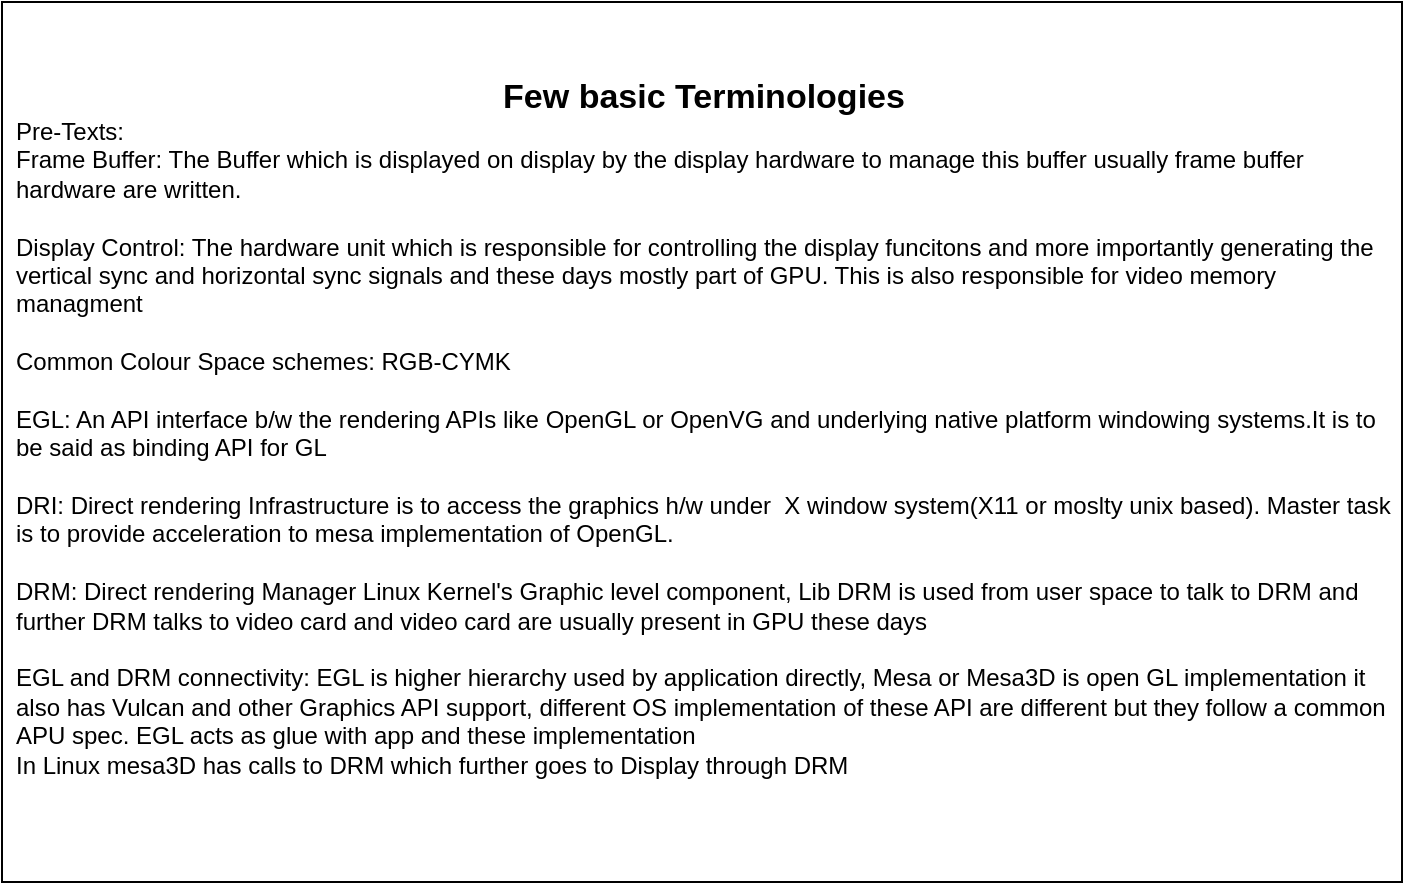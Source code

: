 <mxfile version="12.3.5" type="github" pages="1">
  <diagram id="gzc1fXgGK9Xh2YCLqEI3" name="The Pretext">
    <mxGraphModel dx="1102" dy="533" grid="1" gridSize="10" guides="1" tooltips="1" connect="1" arrows="1" fold="1" page="1" pageScale="1" pageWidth="1920" pageHeight="1200" math="0" shadow="0">
      <root>
        <mxCell id="0"/>
        <mxCell id="1" parent="0"/>
        <mxCell id="4iyLbNcxx3MA4uBL4IOl-1" value="&lt;div style=&quot;text-align: center&quot;&gt;&lt;font style=&quot;font-size: 17px&quot;&gt;&lt;b&gt;Few basic Terminologies&lt;/b&gt;&lt;/font&gt;&lt;/div&gt;Pre-Texts:&amp;nbsp;&lt;br&gt;Frame Buffer: The Buffer which is displayed on display by the display hardware to manage this buffer usually frame buffer hardware are written.&lt;br&gt;&lt;br&gt;Display Control: The hardware unit which is responsible for controlling the display funcitons and more importantly generating the vertical sync and horizontal sync signals and these days mostly part of GPU. This is also responsible for video memory managment&lt;br&gt;&lt;br&gt;Common Colour Space schemes: RGB-CYMK&lt;br&gt;&lt;br&gt;EGL: An API interface b/w the rendering APIs like OpenGL or OpenVG and underlying native platform windowing systems.It is to be said as binding API for GL&lt;br&gt;&lt;br&gt;DRI: Direct rendering Infrastructure&amp;nbsp;is to access the graphics h/w under&amp;nbsp; X window system(X11 or moslty unix based). Master task is to provide acceleration to mesa implementation of OpenGL.&lt;br&gt;&lt;br&gt;DRM: Direct rendering Manager Linux Kernel&#39;s Graphic level component, Lib DRM is used from user space to talk to DRM and further DRM talks to video card and video card are usually present in GPU these days&lt;br&gt;&lt;br&gt;EGL and DRM connectivity: EGL is higher hierarchy used by application directly, Mesa or Mesa3D is open GL implementation it also has Vulcan and other Graphics API support, different OS implementation of these API are different but they follow a common APU spec. EGL acts as glue with app and these implementation&lt;br&gt;In Linux mesa3D has calls to DRM which further goes to Display through DRM&lt;br&gt;&lt;br&gt;" style="text;html=1;strokeColor=#000000;fillColor=none;align=left;verticalAlign=middle;whiteSpace=wrap;rounded=0;strokeWidth=1;spacingLeft=5;spacingBottom=0;spacingRight=5;" vertex="1" parent="1">
          <mxGeometry x="20" y="20" width="700" height="440" as="geometry"/>
        </mxCell>
      </root>
    </mxGraphModel>
  </diagram>
</mxfile>
